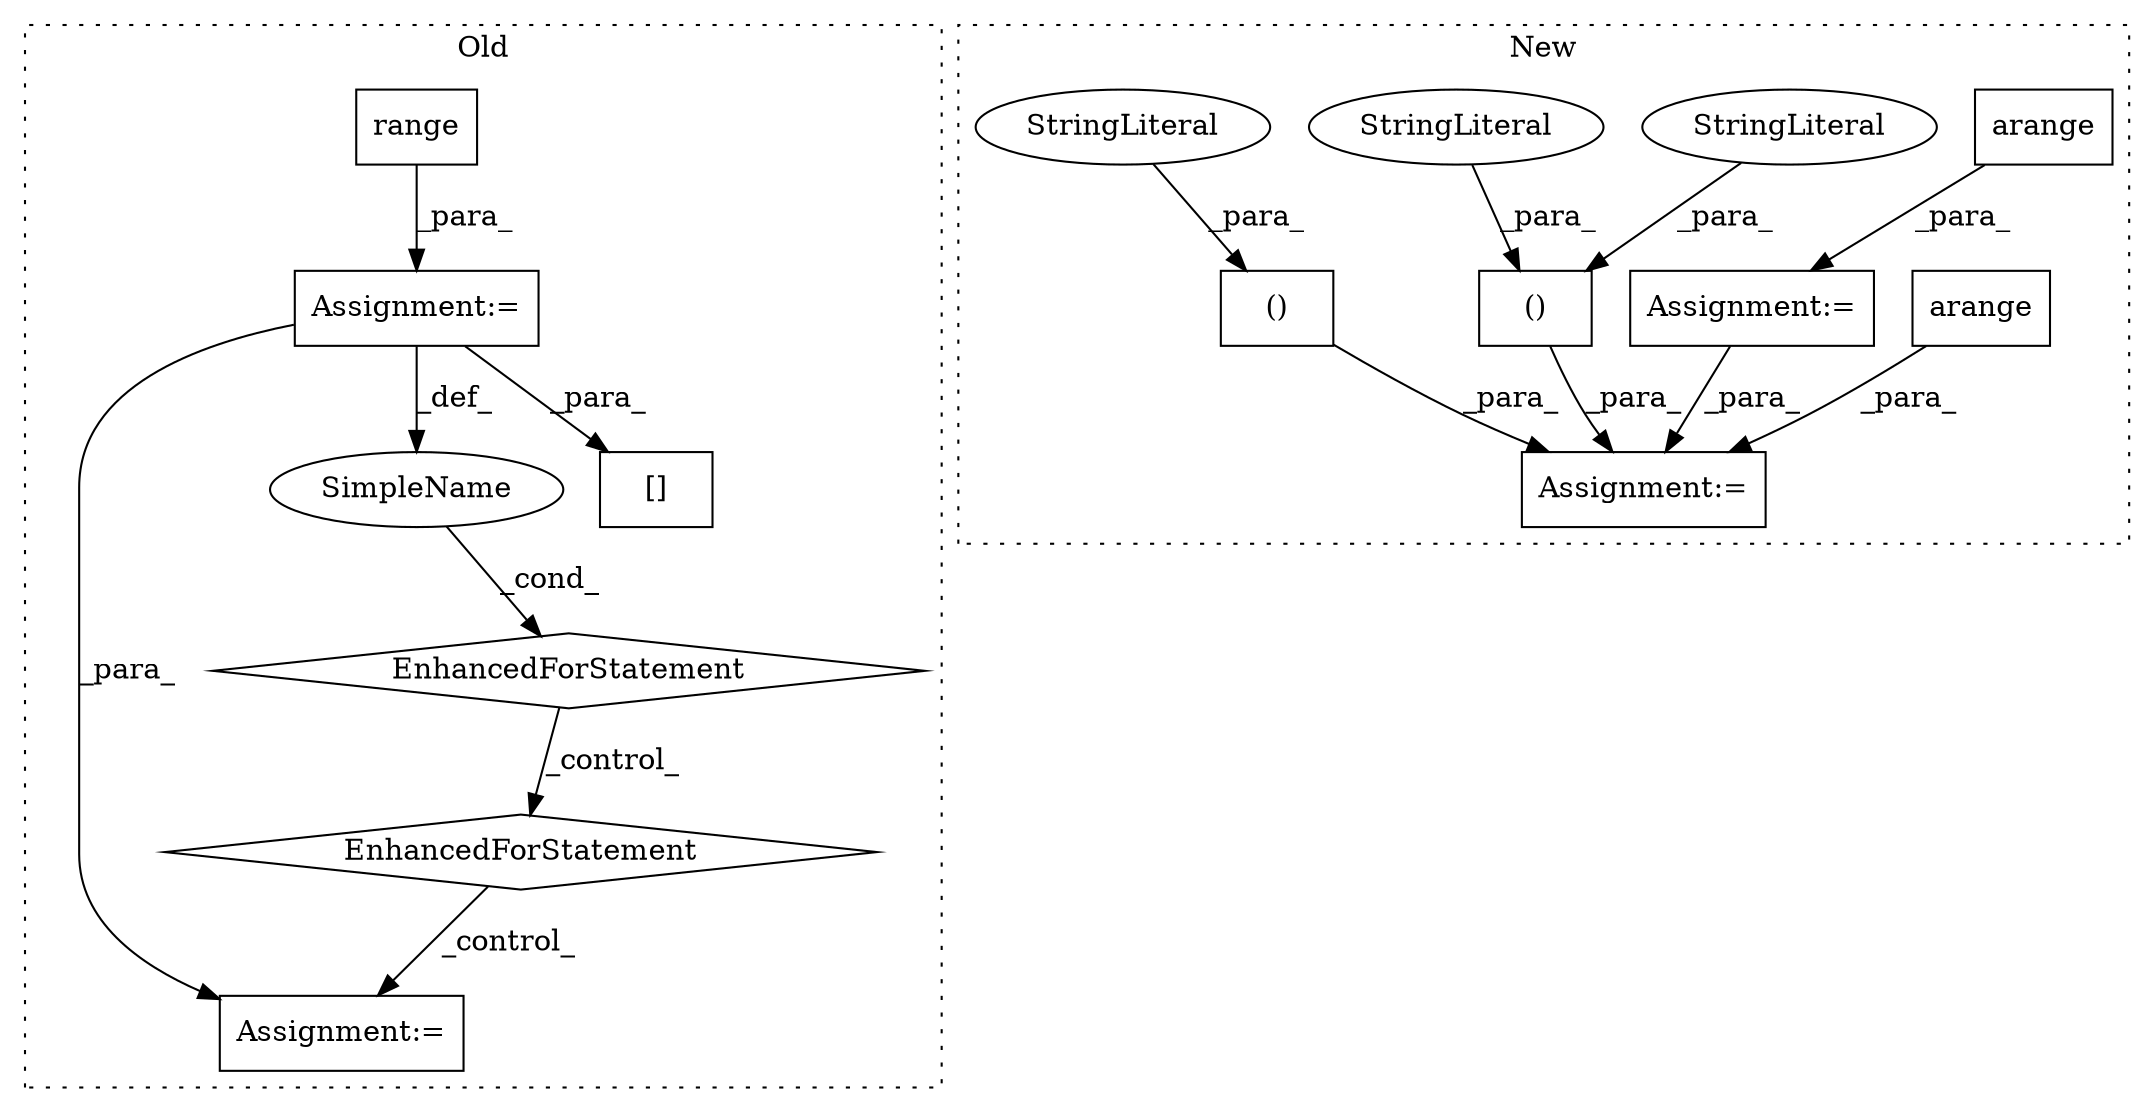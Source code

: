digraph G {
subgraph cluster0 {
1 [label="range" a="32" s="3027,3042" l="6,1" shape="box"];
3 [label="Assignment:=" a="7" s="2962,3043" l="57,2" shape="box"];
5 [label="EnhancedForStatement" a="70" s="2962,3043" l="57,2" shape="diamond"];
6 [label="Assignment:=" a="7" s="3188" l="2" shape="box"];
7 [label="SimpleName" a="42" s="3023" l="1" shape="ellipse"];
9 [label="[]" a="2" s="3213,3260" l="17,2" shape="box"];
10 [label="EnhancedForStatement" a="70" s="3068,3148" l="61,2" shape="diamond"];
label = "Old";
style="dotted";
}
subgraph cluster1 {
2 [label="arange" a="32" s="2976,2987" l="7,1" shape="box"];
4 [label="Assignment:=" a="7" s="3065" l="1" shape="box"];
8 [label="Assignment:=" a="7" s="2878" l="1" shape="box"];
11 [label="()" a="106" s="2926" l="33" shape="box"];
12 [label="arange" a="32" s="2885,2900" l="7,1" shape="box"];
13 [label="()" a="106" s="3003" l="47" shape="box"];
14 [label="StringLiteral" a="45" s="3003" l="18" shape="ellipse"];
15 [label="StringLiteral" a="45" s="3034" l="16" shape="ellipse"];
16 [label="StringLiteral" a="45" s="2943" l="16" shape="ellipse"];
label = "New";
style="dotted";
}
1 -> 3 [label="_para_"];
2 -> 4 [label="_para_"];
3 -> 9 [label="_para_"];
3 -> 6 [label="_para_"];
3 -> 7 [label="_def_"];
5 -> 10 [label="_control_"];
7 -> 5 [label="_cond_"];
8 -> 4 [label="_para_"];
10 -> 6 [label="_control_"];
11 -> 4 [label="_para_"];
12 -> 8 [label="_para_"];
13 -> 4 [label="_para_"];
14 -> 13 [label="_para_"];
15 -> 13 [label="_para_"];
16 -> 11 [label="_para_"];
}